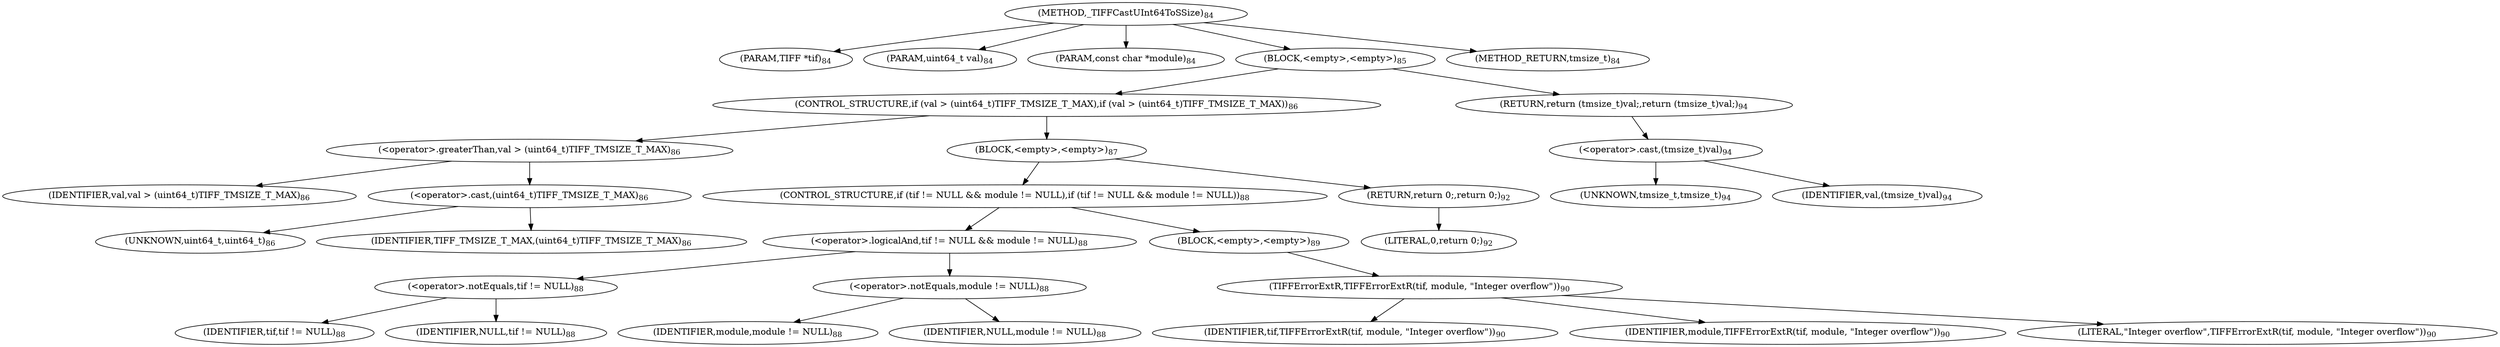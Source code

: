 digraph "_TIFFCastUInt64ToSSize" {  
"20755" [label = <(METHOD,_TIFFCastUInt64ToSSize)<SUB>84</SUB>> ]
"20756" [label = <(PARAM,TIFF *tif)<SUB>84</SUB>> ]
"20757" [label = <(PARAM,uint64_t val)<SUB>84</SUB>> ]
"20758" [label = <(PARAM,const char *module)<SUB>84</SUB>> ]
"20759" [label = <(BLOCK,&lt;empty&gt;,&lt;empty&gt;)<SUB>85</SUB>> ]
"20760" [label = <(CONTROL_STRUCTURE,if (val &gt; (uint64_t)TIFF_TMSIZE_T_MAX),if (val &gt; (uint64_t)TIFF_TMSIZE_T_MAX))<SUB>86</SUB>> ]
"20761" [label = <(&lt;operator&gt;.greaterThan,val &gt; (uint64_t)TIFF_TMSIZE_T_MAX)<SUB>86</SUB>> ]
"20762" [label = <(IDENTIFIER,val,val &gt; (uint64_t)TIFF_TMSIZE_T_MAX)<SUB>86</SUB>> ]
"20763" [label = <(&lt;operator&gt;.cast,(uint64_t)TIFF_TMSIZE_T_MAX)<SUB>86</SUB>> ]
"20764" [label = <(UNKNOWN,uint64_t,uint64_t)<SUB>86</SUB>> ]
"20765" [label = <(IDENTIFIER,TIFF_TMSIZE_T_MAX,(uint64_t)TIFF_TMSIZE_T_MAX)<SUB>86</SUB>> ]
"20766" [label = <(BLOCK,&lt;empty&gt;,&lt;empty&gt;)<SUB>87</SUB>> ]
"20767" [label = <(CONTROL_STRUCTURE,if (tif != NULL &amp;&amp; module != NULL),if (tif != NULL &amp;&amp; module != NULL))<SUB>88</SUB>> ]
"20768" [label = <(&lt;operator&gt;.logicalAnd,tif != NULL &amp;&amp; module != NULL)<SUB>88</SUB>> ]
"20769" [label = <(&lt;operator&gt;.notEquals,tif != NULL)<SUB>88</SUB>> ]
"20770" [label = <(IDENTIFIER,tif,tif != NULL)<SUB>88</SUB>> ]
"20771" [label = <(IDENTIFIER,NULL,tif != NULL)<SUB>88</SUB>> ]
"20772" [label = <(&lt;operator&gt;.notEquals,module != NULL)<SUB>88</SUB>> ]
"20773" [label = <(IDENTIFIER,module,module != NULL)<SUB>88</SUB>> ]
"20774" [label = <(IDENTIFIER,NULL,module != NULL)<SUB>88</SUB>> ]
"20775" [label = <(BLOCK,&lt;empty&gt;,&lt;empty&gt;)<SUB>89</SUB>> ]
"20776" [label = <(TIFFErrorExtR,TIFFErrorExtR(tif, module, &quot;Integer overflow&quot;))<SUB>90</SUB>> ]
"20777" [label = <(IDENTIFIER,tif,TIFFErrorExtR(tif, module, &quot;Integer overflow&quot;))<SUB>90</SUB>> ]
"20778" [label = <(IDENTIFIER,module,TIFFErrorExtR(tif, module, &quot;Integer overflow&quot;))<SUB>90</SUB>> ]
"20779" [label = <(LITERAL,&quot;Integer overflow&quot;,TIFFErrorExtR(tif, module, &quot;Integer overflow&quot;))<SUB>90</SUB>> ]
"20780" [label = <(RETURN,return 0;,return 0;)<SUB>92</SUB>> ]
"20781" [label = <(LITERAL,0,return 0;)<SUB>92</SUB>> ]
"20782" [label = <(RETURN,return (tmsize_t)val;,return (tmsize_t)val;)<SUB>94</SUB>> ]
"20783" [label = <(&lt;operator&gt;.cast,(tmsize_t)val)<SUB>94</SUB>> ]
"20784" [label = <(UNKNOWN,tmsize_t,tmsize_t)<SUB>94</SUB>> ]
"20785" [label = <(IDENTIFIER,val,(tmsize_t)val)<SUB>94</SUB>> ]
"20786" [label = <(METHOD_RETURN,tmsize_t)<SUB>84</SUB>> ]
  "20755" -> "20756" 
  "20755" -> "20757" 
  "20755" -> "20758" 
  "20755" -> "20759" 
  "20755" -> "20786" 
  "20759" -> "20760" 
  "20759" -> "20782" 
  "20760" -> "20761" 
  "20760" -> "20766" 
  "20761" -> "20762" 
  "20761" -> "20763" 
  "20763" -> "20764" 
  "20763" -> "20765" 
  "20766" -> "20767" 
  "20766" -> "20780" 
  "20767" -> "20768" 
  "20767" -> "20775" 
  "20768" -> "20769" 
  "20768" -> "20772" 
  "20769" -> "20770" 
  "20769" -> "20771" 
  "20772" -> "20773" 
  "20772" -> "20774" 
  "20775" -> "20776" 
  "20776" -> "20777" 
  "20776" -> "20778" 
  "20776" -> "20779" 
  "20780" -> "20781" 
  "20782" -> "20783" 
  "20783" -> "20784" 
  "20783" -> "20785" 
}
